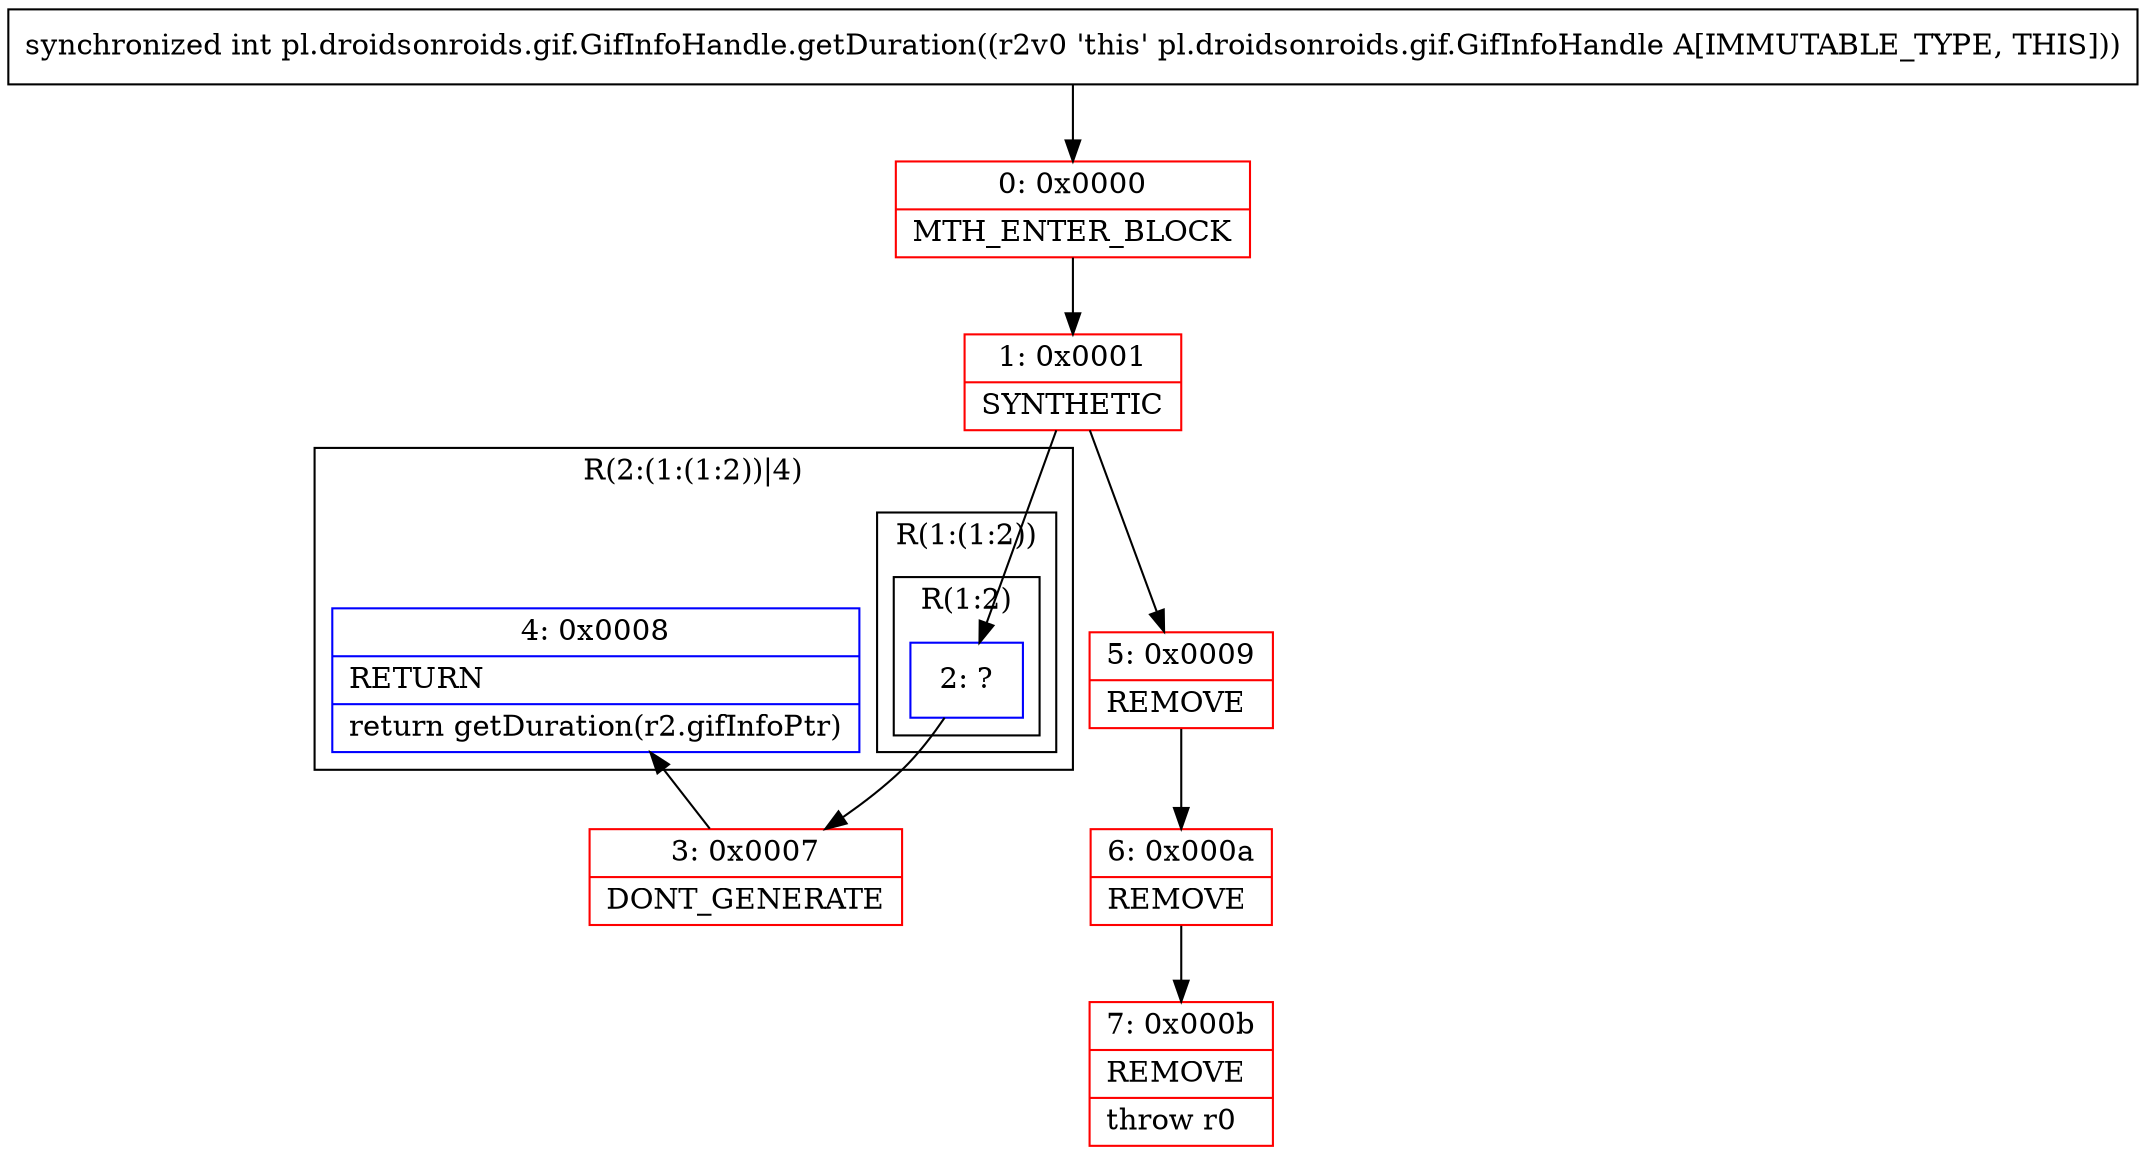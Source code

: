 digraph "CFG forpl.droidsonroids.gif.GifInfoHandle.getDuration()I" {
subgraph cluster_Region_1721700120 {
label = "R(2:(1:(1:2))|4)";
node [shape=record,color=blue];
subgraph cluster_Region_1472218840 {
label = "R(1:(1:2))";
node [shape=record,color=blue];
subgraph cluster_Region_492665885 {
label = "R(1:2)";
node [shape=record,color=blue];
Node_2 [shape=record,label="{2\:\ ?}"];
}
}
Node_4 [shape=record,label="{4\:\ 0x0008|RETURN\l|return getDuration(r2.gifInfoPtr)\l}"];
}
Node_0 [shape=record,color=red,label="{0\:\ 0x0000|MTH_ENTER_BLOCK\l}"];
Node_1 [shape=record,color=red,label="{1\:\ 0x0001|SYNTHETIC\l}"];
Node_3 [shape=record,color=red,label="{3\:\ 0x0007|DONT_GENERATE\l}"];
Node_5 [shape=record,color=red,label="{5\:\ 0x0009|REMOVE\l}"];
Node_6 [shape=record,color=red,label="{6\:\ 0x000a|REMOVE\l}"];
Node_7 [shape=record,color=red,label="{7\:\ 0x000b|REMOVE\l|throw r0\l}"];
MethodNode[shape=record,label="{synchronized int pl.droidsonroids.gif.GifInfoHandle.getDuration((r2v0 'this' pl.droidsonroids.gif.GifInfoHandle A[IMMUTABLE_TYPE, THIS])) }"];
MethodNode -> Node_0;
Node_2 -> Node_3;
Node_0 -> Node_1;
Node_1 -> Node_2;
Node_1 -> Node_5;
Node_3 -> Node_4;
Node_5 -> Node_6;
Node_6 -> Node_7;
}

